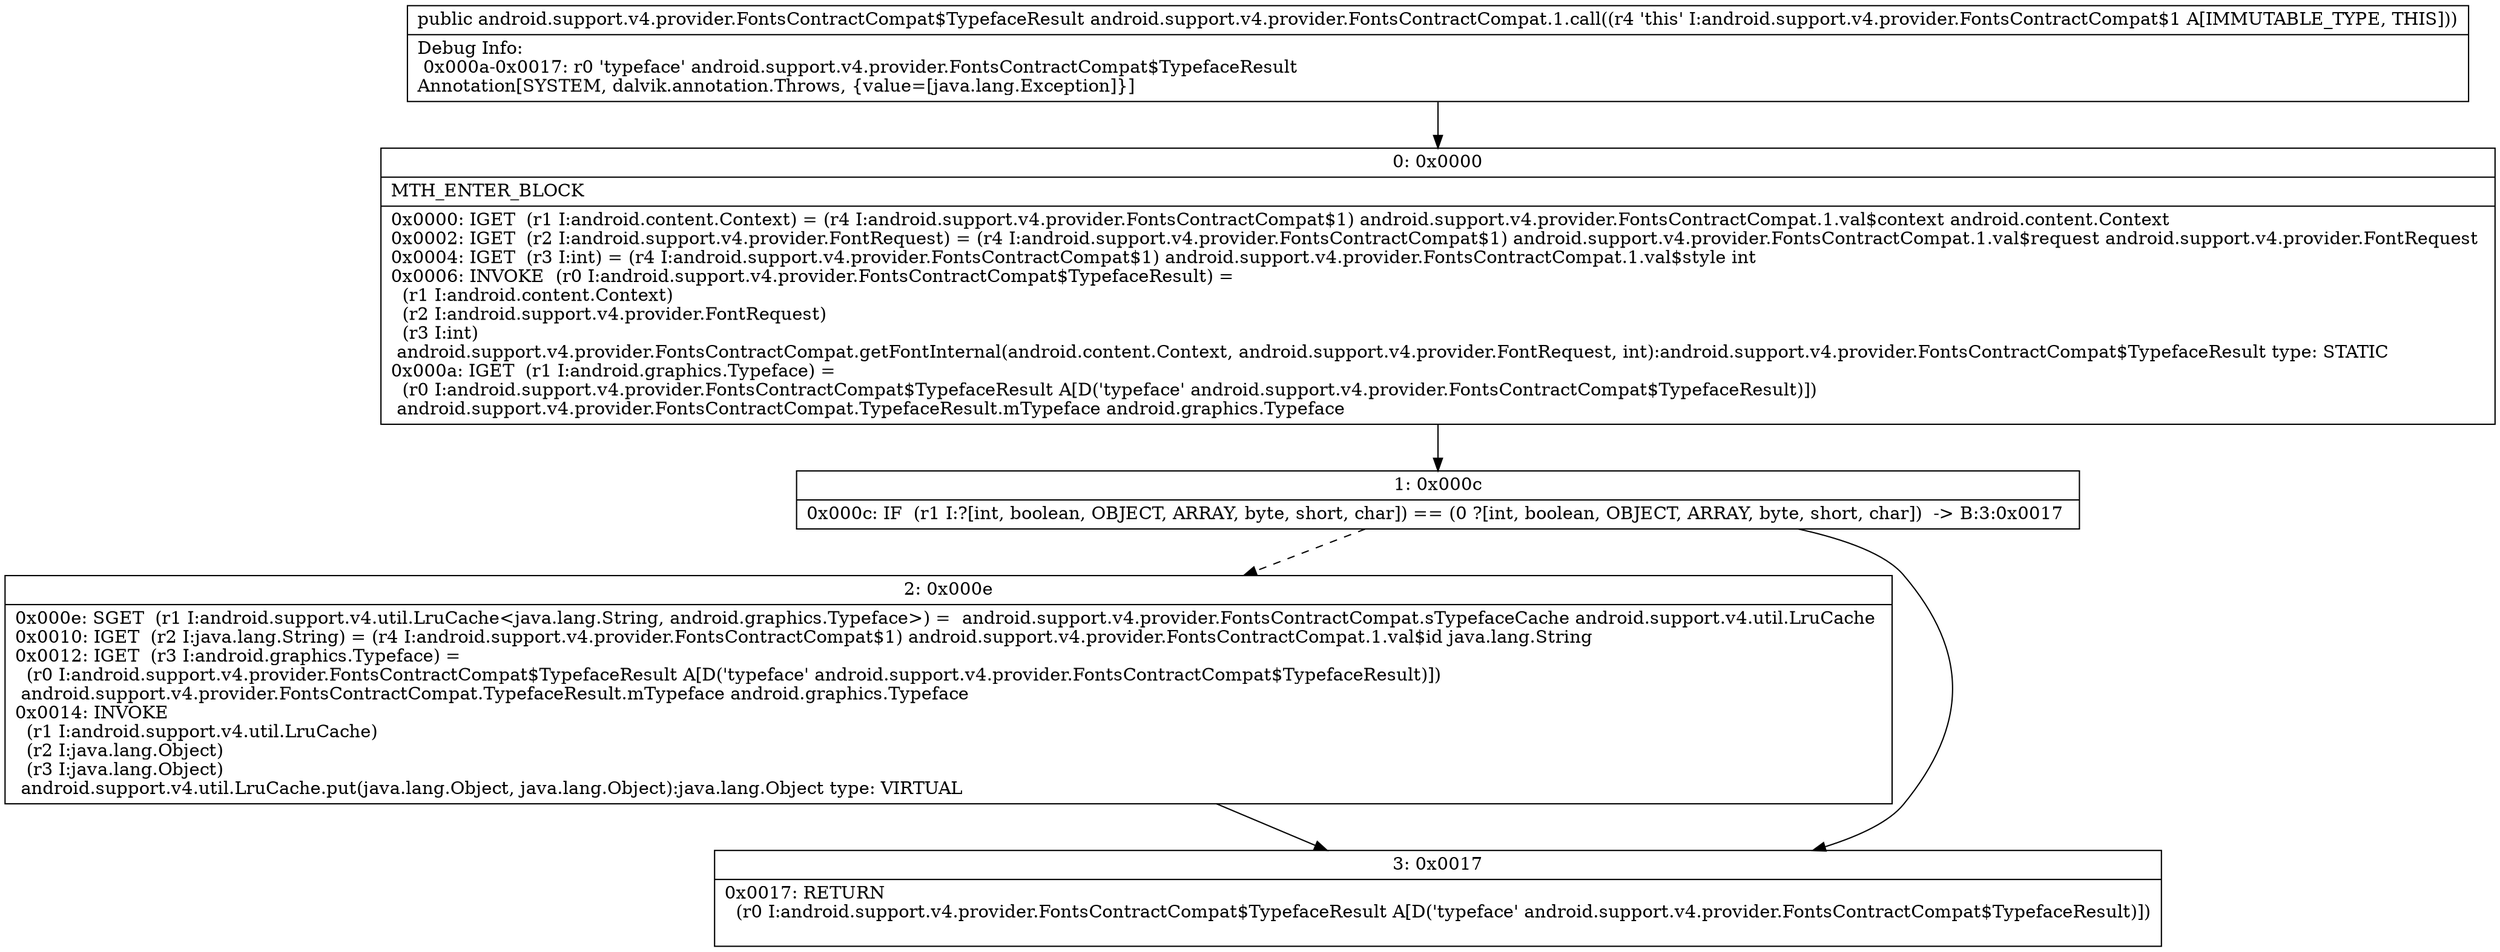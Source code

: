 digraph "CFG forandroid.support.v4.provider.FontsContractCompat.1.call()Landroid\/support\/v4\/provider\/FontsContractCompat$TypefaceResult;" {
Node_0 [shape=record,label="{0\:\ 0x0000|MTH_ENTER_BLOCK\l|0x0000: IGET  (r1 I:android.content.Context) = (r4 I:android.support.v4.provider.FontsContractCompat$1) android.support.v4.provider.FontsContractCompat.1.val$context android.content.Context \l0x0002: IGET  (r2 I:android.support.v4.provider.FontRequest) = (r4 I:android.support.v4.provider.FontsContractCompat$1) android.support.v4.provider.FontsContractCompat.1.val$request android.support.v4.provider.FontRequest \l0x0004: IGET  (r3 I:int) = (r4 I:android.support.v4.provider.FontsContractCompat$1) android.support.v4.provider.FontsContractCompat.1.val$style int \l0x0006: INVOKE  (r0 I:android.support.v4.provider.FontsContractCompat$TypefaceResult) = \l  (r1 I:android.content.Context)\l  (r2 I:android.support.v4.provider.FontRequest)\l  (r3 I:int)\l android.support.v4.provider.FontsContractCompat.getFontInternal(android.content.Context, android.support.v4.provider.FontRequest, int):android.support.v4.provider.FontsContractCompat$TypefaceResult type: STATIC \l0x000a: IGET  (r1 I:android.graphics.Typeface) = \l  (r0 I:android.support.v4.provider.FontsContractCompat$TypefaceResult A[D('typeface' android.support.v4.provider.FontsContractCompat$TypefaceResult)])\l android.support.v4.provider.FontsContractCompat.TypefaceResult.mTypeface android.graphics.Typeface \l}"];
Node_1 [shape=record,label="{1\:\ 0x000c|0x000c: IF  (r1 I:?[int, boolean, OBJECT, ARRAY, byte, short, char]) == (0 ?[int, boolean, OBJECT, ARRAY, byte, short, char])  \-\> B:3:0x0017 \l}"];
Node_2 [shape=record,label="{2\:\ 0x000e|0x000e: SGET  (r1 I:android.support.v4.util.LruCache\<java.lang.String, android.graphics.Typeface\>) =  android.support.v4.provider.FontsContractCompat.sTypefaceCache android.support.v4.util.LruCache \l0x0010: IGET  (r2 I:java.lang.String) = (r4 I:android.support.v4.provider.FontsContractCompat$1) android.support.v4.provider.FontsContractCompat.1.val$id java.lang.String \l0x0012: IGET  (r3 I:android.graphics.Typeface) = \l  (r0 I:android.support.v4.provider.FontsContractCompat$TypefaceResult A[D('typeface' android.support.v4.provider.FontsContractCompat$TypefaceResult)])\l android.support.v4.provider.FontsContractCompat.TypefaceResult.mTypeface android.graphics.Typeface \l0x0014: INVOKE  \l  (r1 I:android.support.v4.util.LruCache)\l  (r2 I:java.lang.Object)\l  (r3 I:java.lang.Object)\l android.support.v4.util.LruCache.put(java.lang.Object, java.lang.Object):java.lang.Object type: VIRTUAL \l}"];
Node_3 [shape=record,label="{3\:\ 0x0017|0x0017: RETURN  \l  (r0 I:android.support.v4.provider.FontsContractCompat$TypefaceResult A[D('typeface' android.support.v4.provider.FontsContractCompat$TypefaceResult)])\l \l}"];
MethodNode[shape=record,label="{public android.support.v4.provider.FontsContractCompat$TypefaceResult android.support.v4.provider.FontsContractCompat.1.call((r4 'this' I:android.support.v4.provider.FontsContractCompat$1 A[IMMUTABLE_TYPE, THIS]))  | Debug Info:\l  0x000a\-0x0017: r0 'typeface' android.support.v4.provider.FontsContractCompat$TypefaceResult\lAnnotation[SYSTEM, dalvik.annotation.Throws, \{value=[java.lang.Exception]\}]\l}"];
MethodNode -> Node_0;
Node_0 -> Node_1;
Node_1 -> Node_2[style=dashed];
Node_1 -> Node_3;
Node_2 -> Node_3;
}

